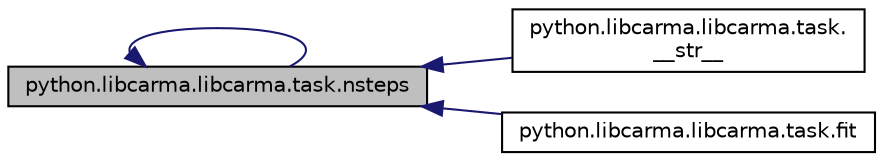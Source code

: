 digraph "python.libcarma.libcarma.task.nsteps"
{
  edge [fontname="Helvetica",fontsize="10",labelfontname="Helvetica",labelfontsize="10"];
  node [fontname="Helvetica",fontsize="10",shape=record];
  rankdir="LR";
  Node1 [label="python.libcarma.libcarma.task.nsteps",height=0.2,width=0.4,color="black", fillcolor="grey75", style="filled" fontcolor="black"];
  Node1 -> Node1 [dir="back",color="midnightblue",fontsize="10",style="solid"];
  Node1 -> Node2 [dir="back",color="midnightblue",fontsize="10",style="solid"];
  Node2 [label="python.libcarma.libcarma.task.\l__str__",height=0.2,width=0.4,color="black", fillcolor="white", style="filled",URL="$classpython_1_1libcarma_1_1libcarma_1_1task.html#a16f2cab7a7b342a747c96850329b6983"];
  Node1 -> Node3 [dir="back",color="midnightblue",fontsize="10",style="solid"];
  Node3 [label="python.libcarma.libcarma.task.fit",height=0.2,width=0.4,color="black", fillcolor="white", style="filled",URL="$classpython_1_1libcarma_1_1libcarma_1_1task.html#a41483bb32afa386c3b39fd99b5e158e5"];
}

